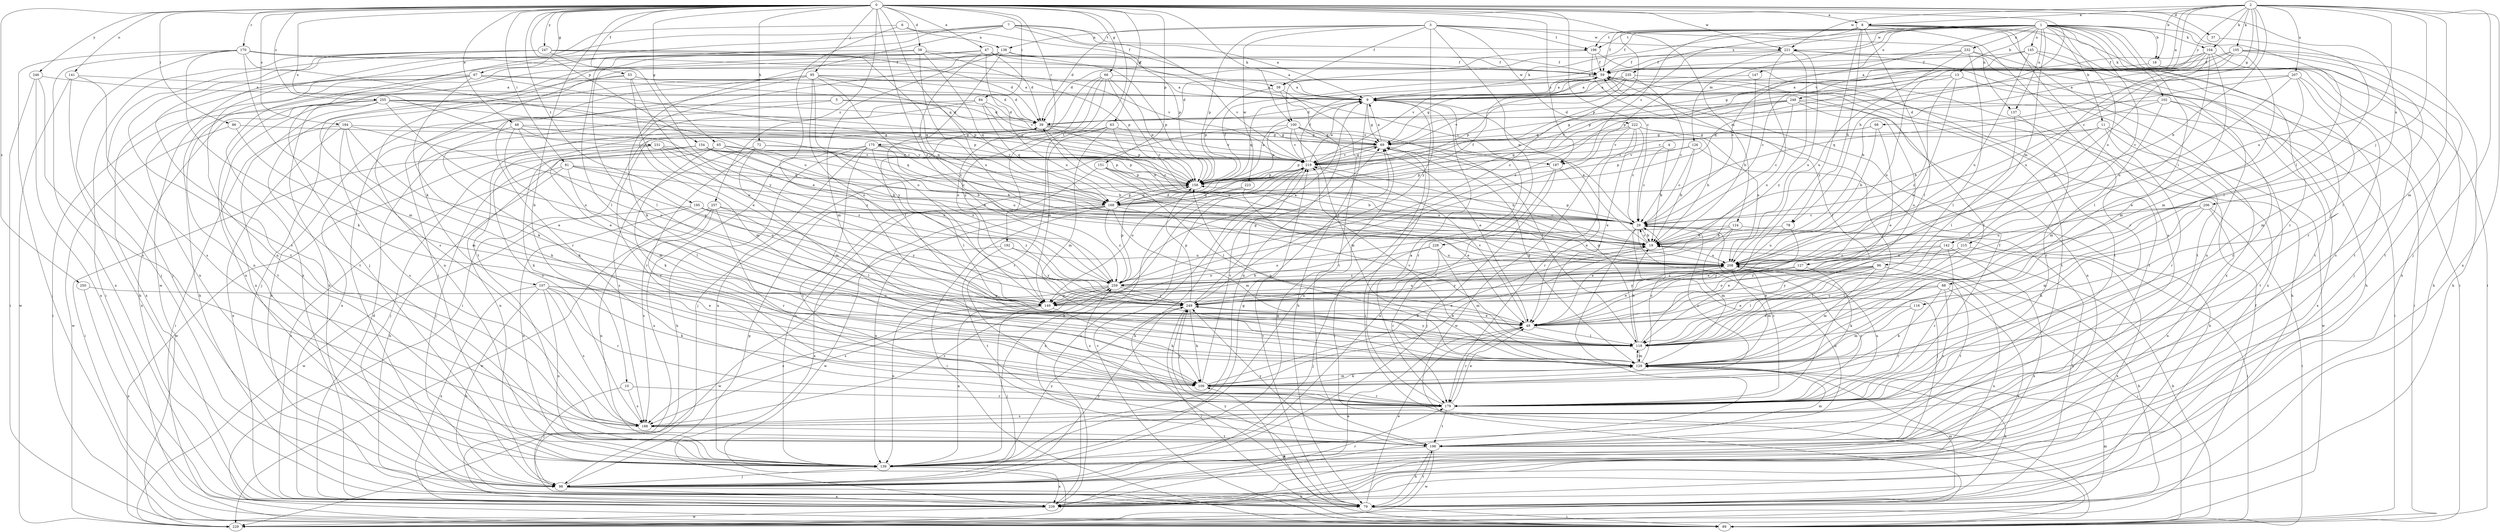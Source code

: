 strict digraph  {
0;
1;
2;
3;
4;
5;
6;
7;
8;
9;
10;
11;
13;
18;
19;
29;
37;
38;
39;
47;
48;
49;
53;
58;
59;
63;
65;
66;
67;
68;
69;
72;
78;
79;
81;
84;
86;
88;
89;
95;
96;
98;
100;
102;
104;
105;
107;
109;
116;
118;
124;
126;
127;
129;
137;
138;
139;
141;
142;
145;
147;
149;
151;
154;
158;
168;
170;
175;
179;
184;
187;
188;
192;
195;
196;
198;
206;
207;
208;
215;
219;
221;
222;
223;
228;
229;
231;
232;
235;
239;
246;
247;
248;
249;
250;
255;
257;
259;
0 -> 8  [label=a];
0 -> 10  [label=b];
0 -> 29  [label=c];
0 -> 37  [label=d];
0 -> 38  [label=d];
0 -> 47  [label=e];
0 -> 48  [label=e];
0 -> 53  [label=f];
0 -> 63  [label=g];
0 -> 65  [label=g];
0 -> 66  [label=g];
0 -> 67  [label=g];
0 -> 72  [label=h];
0 -> 78  [label=h];
0 -> 81  [label=i];
0 -> 84  [label=i];
0 -> 86  [label=i];
0 -> 95  [label=j];
0 -> 100  [label=k];
0 -> 116  [label=l];
0 -> 124  [label=m];
0 -> 141  [label=o];
0 -> 151  [label=p];
0 -> 154  [label=p];
0 -> 168  [label=q];
0 -> 170  [label=r];
0 -> 175  [label=r];
0 -> 184  [label=s];
0 -> 187  [label=s];
0 -> 192  [label=t];
0 -> 195  [label=t];
0 -> 206  [label=u];
0 -> 221  [label=w];
0 -> 231  [label=x];
0 -> 246  [label=y];
0 -> 247  [label=y];
0 -> 250  [label=z];
0 -> 255  [label=z];
0 -> 257  [label=z];
0 -> 259  [label=z];
1 -> 11  [label=b];
1 -> 13  [label=b];
1 -> 18  [label=b];
1 -> 29  [label=c];
1 -> 58  [label=f];
1 -> 88  [label=i];
1 -> 89  [label=i];
1 -> 100  [label=k];
1 -> 102  [label=k];
1 -> 104  [label=k];
1 -> 126  [label=m];
1 -> 127  [label=m];
1 -> 129  [label=m];
1 -> 137  [label=n];
1 -> 142  [label=o];
1 -> 145  [label=o];
1 -> 147  [label=o];
1 -> 158  [label=p];
1 -> 179  [label=r];
1 -> 196  [label=t];
1 -> 215  [label=v];
1 -> 221  [label=w];
1 -> 232  [label=x];
1 -> 235  [label=x];
1 -> 239  [label=x];
2 -> 8  [label=a];
2 -> 9  [label=a];
2 -> 18  [label=b];
2 -> 19  [label=b];
2 -> 29  [label=c];
2 -> 68  [label=g];
2 -> 96  [label=j];
2 -> 98  [label=j];
2 -> 104  [label=k];
2 -> 105  [label=k];
2 -> 129  [label=m];
2 -> 207  [label=u];
2 -> 208  [label=u];
2 -> 219  [label=v];
2 -> 221  [label=w];
2 -> 239  [label=x];
2 -> 248  [label=y];
3 -> 39  [label=d];
3 -> 58  [label=f];
3 -> 137  [label=n];
3 -> 138  [label=n];
3 -> 158  [label=p];
3 -> 196  [label=t];
3 -> 221  [label=w];
3 -> 222  [label=w];
3 -> 223  [label=w];
3 -> 228  [label=w];
3 -> 249  [label=y];
4 -> 19  [label=b];
4 -> 29  [label=c];
4 -> 187  [label=s];
5 -> 39  [label=d];
5 -> 98  [label=j];
5 -> 107  [label=k];
5 -> 187  [label=s];
6 -> 49  [label=e];
6 -> 58  [label=f];
6 -> 138  [label=n];
6 -> 139  [label=n];
7 -> 9  [label=a];
7 -> 29  [label=c];
7 -> 98  [label=j];
7 -> 109  [label=k];
7 -> 158  [label=p];
7 -> 196  [label=t];
7 -> 229  [label=w];
7 -> 239  [label=x];
8 -> 59  [label=f];
8 -> 78  [label=h];
8 -> 89  [label=i];
8 -> 118  [label=l];
8 -> 139  [label=n];
8 -> 179  [label=r];
8 -> 187  [label=s];
8 -> 188  [label=s];
8 -> 196  [label=t];
8 -> 239  [label=x];
8 -> 249  [label=y];
8 -> 259  [label=z];
9 -> 39  [label=d];
9 -> 69  [label=g];
9 -> 79  [label=h];
9 -> 89  [label=i];
9 -> 179  [label=r];
10 -> 98  [label=j];
10 -> 179  [label=r];
10 -> 188  [label=s];
11 -> 69  [label=g];
11 -> 118  [label=l];
11 -> 179  [label=r];
11 -> 198  [label=t];
11 -> 219  [label=v];
11 -> 229  [label=w];
13 -> 9  [label=a];
13 -> 89  [label=i];
13 -> 149  [label=o];
13 -> 208  [label=u];
13 -> 259  [label=z];
18 -> 9  [label=a];
18 -> 79  [label=h];
19 -> 9  [label=a];
19 -> 29  [label=c];
19 -> 109  [label=k];
19 -> 208  [label=u];
29 -> 19  [label=b];
29 -> 89  [label=i];
29 -> 98  [label=j];
29 -> 139  [label=n];
29 -> 158  [label=p];
29 -> 239  [label=x];
37 -> 118  [label=l];
38 -> 59  [label=f];
38 -> 118  [label=l];
38 -> 139  [label=n];
38 -> 158  [label=p];
38 -> 168  [label=q];
38 -> 208  [label=u];
39 -> 69  [label=g];
39 -> 158  [label=p];
39 -> 179  [label=r];
39 -> 188  [label=s];
39 -> 208  [label=u];
39 -> 219  [label=v];
47 -> 9  [label=a];
47 -> 39  [label=d];
47 -> 59  [label=f];
47 -> 79  [label=h];
47 -> 118  [label=l];
47 -> 188  [label=s];
47 -> 208  [label=u];
47 -> 219  [label=v];
47 -> 259  [label=z];
48 -> 49  [label=e];
48 -> 69  [label=g];
48 -> 109  [label=k];
48 -> 149  [label=o];
48 -> 168  [label=q];
48 -> 259  [label=z];
49 -> 118  [label=l];
49 -> 179  [label=r];
49 -> 219  [label=v];
53 -> 9  [label=a];
53 -> 39  [label=d];
53 -> 49  [label=e];
53 -> 139  [label=n];
53 -> 149  [label=o];
53 -> 198  [label=t];
58 -> 139  [label=n];
58 -> 158  [label=p];
58 -> 198  [label=t];
59 -> 9  [label=a];
59 -> 39  [label=d];
59 -> 139  [label=n];
59 -> 168  [label=q];
59 -> 198  [label=t];
63 -> 29  [label=c];
63 -> 69  [label=g];
63 -> 129  [label=m];
63 -> 149  [label=o];
63 -> 179  [label=r];
65 -> 19  [label=b];
65 -> 98  [label=j];
65 -> 109  [label=k];
65 -> 139  [label=n];
65 -> 158  [label=p];
65 -> 219  [label=v];
65 -> 259  [label=z];
66 -> 9  [label=a];
66 -> 29  [label=c];
66 -> 89  [label=i];
66 -> 118  [label=l];
66 -> 149  [label=o];
66 -> 158  [label=p];
66 -> 249  [label=y];
67 -> 9  [label=a];
67 -> 79  [label=h];
67 -> 109  [label=k];
67 -> 139  [label=n];
67 -> 158  [label=p];
67 -> 219  [label=v];
67 -> 239  [label=x];
68 -> 19  [label=b];
68 -> 49  [label=e];
68 -> 69  [label=g];
68 -> 219  [label=v];
69 -> 9  [label=a];
69 -> 89  [label=i];
69 -> 158  [label=p];
69 -> 219  [label=v];
72 -> 129  [label=m];
72 -> 158  [label=p];
72 -> 179  [label=r];
72 -> 188  [label=s];
72 -> 219  [label=v];
78 -> 19  [label=b];
78 -> 49  [label=e];
78 -> 208  [label=u];
79 -> 49  [label=e];
79 -> 89  [label=i];
79 -> 129  [label=m];
79 -> 198  [label=t];
79 -> 219  [label=v];
79 -> 249  [label=y];
81 -> 19  [label=b];
81 -> 79  [label=h];
81 -> 118  [label=l];
81 -> 149  [label=o];
81 -> 158  [label=p];
81 -> 239  [label=x];
84 -> 19  [label=b];
84 -> 39  [label=d];
84 -> 129  [label=m];
84 -> 168  [label=q];
84 -> 239  [label=x];
86 -> 69  [label=g];
86 -> 129  [label=m];
86 -> 229  [label=w];
88 -> 49  [label=e];
88 -> 109  [label=k];
88 -> 188  [label=s];
88 -> 239  [label=x];
88 -> 249  [label=y];
89 -> 19  [label=b];
89 -> 109  [label=k];
89 -> 219  [label=v];
95 -> 9  [label=a];
95 -> 29  [label=c];
95 -> 39  [label=d];
95 -> 79  [label=h];
95 -> 98  [label=j];
95 -> 149  [label=o];
95 -> 158  [label=p];
95 -> 179  [label=r];
95 -> 249  [label=y];
96 -> 49  [label=e];
96 -> 118  [label=l];
96 -> 129  [label=m];
96 -> 149  [label=o];
96 -> 198  [label=t];
96 -> 249  [label=y];
96 -> 259  [label=z];
98 -> 69  [label=g];
98 -> 79  [label=h];
98 -> 158  [label=p];
98 -> 179  [label=r];
98 -> 239  [label=x];
98 -> 249  [label=y];
100 -> 49  [label=e];
100 -> 69  [label=g];
100 -> 98  [label=j];
100 -> 118  [label=l];
100 -> 129  [label=m];
100 -> 158  [label=p];
100 -> 219  [label=v];
102 -> 19  [label=b];
102 -> 39  [label=d];
102 -> 129  [label=m];
102 -> 179  [label=r];
102 -> 239  [label=x];
104 -> 59  [label=f];
104 -> 69  [label=g];
104 -> 98  [label=j];
104 -> 118  [label=l];
104 -> 129  [label=m];
104 -> 158  [label=p];
104 -> 208  [label=u];
104 -> 259  [label=z];
105 -> 19  [label=b];
105 -> 59  [label=f];
105 -> 79  [label=h];
105 -> 118  [label=l];
105 -> 158  [label=p];
105 -> 168  [label=q];
105 -> 198  [label=t];
107 -> 49  [label=e];
107 -> 79  [label=h];
107 -> 109  [label=k];
107 -> 139  [label=n];
107 -> 149  [label=o];
107 -> 179  [label=r];
107 -> 188  [label=s];
107 -> 239  [label=x];
109 -> 19  [label=b];
109 -> 29  [label=c];
109 -> 129  [label=m];
109 -> 179  [label=r];
109 -> 219  [label=v];
116 -> 49  [label=e];
116 -> 129  [label=m];
116 -> 179  [label=r];
118 -> 19  [label=b];
118 -> 59  [label=f];
118 -> 69  [label=g];
118 -> 129  [label=m];
118 -> 249  [label=y];
124 -> 19  [label=b];
124 -> 49  [label=e];
124 -> 79  [label=h];
124 -> 129  [label=m];
124 -> 149  [label=o];
126 -> 19  [label=b];
126 -> 29  [label=c];
126 -> 79  [label=h];
126 -> 158  [label=p];
126 -> 219  [label=v];
127 -> 109  [label=k];
127 -> 249  [label=y];
127 -> 259  [label=z];
129 -> 29  [label=c];
129 -> 69  [label=g];
129 -> 79  [label=h];
129 -> 109  [label=k];
129 -> 118  [label=l];
129 -> 158  [label=p];
129 -> 219  [label=v];
137 -> 118  [label=l];
137 -> 179  [label=r];
138 -> 59  [label=f];
138 -> 98  [label=j];
138 -> 129  [label=m];
138 -> 139  [label=n];
138 -> 149  [label=o];
138 -> 158  [label=p];
138 -> 198  [label=t];
139 -> 69  [label=g];
139 -> 98  [label=j];
139 -> 239  [label=x];
139 -> 249  [label=y];
141 -> 9  [label=a];
141 -> 79  [label=h];
141 -> 188  [label=s];
141 -> 229  [label=w];
142 -> 118  [label=l];
142 -> 179  [label=r];
142 -> 208  [label=u];
142 -> 239  [label=x];
142 -> 249  [label=y];
145 -> 29  [label=c];
145 -> 59  [label=f];
145 -> 179  [label=r];
145 -> 198  [label=t];
145 -> 208  [label=u];
147 -> 9  [label=a];
147 -> 19  [label=b];
149 -> 19  [label=b];
149 -> 98  [label=j];
149 -> 109  [label=k];
149 -> 139  [label=n];
149 -> 188  [label=s];
149 -> 208  [label=u];
151 -> 19  [label=b];
151 -> 118  [label=l];
151 -> 139  [label=n];
151 -> 158  [label=p];
151 -> 208  [label=u];
154 -> 19  [label=b];
154 -> 29  [label=c];
154 -> 98  [label=j];
154 -> 129  [label=m];
154 -> 219  [label=v];
154 -> 229  [label=w];
154 -> 259  [label=z];
158 -> 9  [label=a];
158 -> 59  [label=f];
158 -> 168  [label=q];
168 -> 29  [label=c];
168 -> 59  [label=f];
168 -> 89  [label=i];
168 -> 118  [label=l];
168 -> 129  [label=m];
168 -> 139  [label=n];
168 -> 158  [label=p];
168 -> 229  [label=w];
168 -> 239  [label=x];
168 -> 259  [label=z];
170 -> 59  [label=f];
170 -> 89  [label=i];
170 -> 98  [label=j];
170 -> 109  [label=k];
170 -> 129  [label=m];
170 -> 208  [label=u];
170 -> 219  [label=v];
170 -> 239  [label=x];
175 -> 19  [label=b];
175 -> 79  [label=h];
175 -> 118  [label=l];
175 -> 139  [label=n];
175 -> 198  [label=t];
175 -> 208  [label=u];
175 -> 219  [label=v];
175 -> 239  [label=x];
179 -> 9  [label=a];
179 -> 29  [label=c];
179 -> 49  [label=e];
179 -> 59  [label=f];
179 -> 188  [label=s];
179 -> 198  [label=t];
179 -> 208  [label=u];
179 -> 249  [label=y];
179 -> 259  [label=z];
184 -> 49  [label=e];
184 -> 69  [label=g];
184 -> 89  [label=i];
184 -> 109  [label=k];
184 -> 188  [label=s];
184 -> 239  [label=x];
184 -> 249  [label=y];
187 -> 49  [label=e];
187 -> 98  [label=j];
187 -> 139  [label=n];
187 -> 158  [label=p];
188 -> 198  [label=t];
188 -> 259  [label=z];
192 -> 198  [label=t];
192 -> 208  [label=u];
192 -> 229  [label=w];
192 -> 249  [label=y];
195 -> 29  [label=c];
195 -> 139  [label=n];
195 -> 229  [label=w];
195 -> 249  [label=y];
195 -> 259  [label=z];
196 -> 39  [label=d];
196 -> 59  [label=f];
196 -> 179  [label=r];
196 -> 198  [label=t];
198 -> 59  [label=f];
198 -> 79  [label=h];
198 -> 129  [label=m];
198 -> 139  [label=n];
198 -> 229  [label=w];
198 -> 249  [label=y];
206 -> 29  [label=c];
206 -> 89  [label=i];
206 -> 109  [label=k];
206 -> 129  [label=m];
206 -> 139  [label=n];
206 -> 208  [label=u];
207 -> 9  [label=a];
207 -> 49  [label=e];
207 -> 129  [label=m];
207 -> 168  [label=q];
207 -> 188  [label=s];
207 -> 208  [label=u];
208 -> 39  [label=d];
208 -> 49  [label=e];
208 -> 89  [label=i];
208 -> 129  [label=m];
208 -> 179  [label=r];
208 -> 239  [label=x];
208 -> 249  [label=y];
208 -> 259  [label=z];
215 -> 49  [label=e];
215 -> 118  [label=l];
215 -> 208  [label=u];
215 -> 239  [label=x];
219 -> 9  [label=a];
219 -> 19  [label=b];
219 -> 59  [label=f];
219 -> 69  [label=g];
219 -> 79  [label=h];
219 -> 139  [label=n];
219 -> 149  [label=o];
219 -> 158  [label=p];
221 -> 9  [label=a];
221 -> 59  [label=f];
221 -> 149  [label=o];
221 -> 198  [label=t];
221 -> 208  [label=u];
221 -> 239  [label=x];
221 -> 249  [label=y];
221 -> 259  [label=z];
222 -> 19  [label=b];
222 -> 29  [label=c];
222 -> 49  [label=e];
222 -> 69  [label=g];
222 -> 139  [label=n];
222 -> 179  [label=r];
222 -> 208  [label=u];
222 -> 229  [label=w];
223 -> 49  [label=e];
223 -> 168  [label=q];
223 -> 239  [label=x];
228 -> 98  [label=j];
228 -> 129  [label=m];
228 -> 149  [label=o];
228 -> 179  [label=r];
228 -> 208  [label=u];
229 -> 19  [label=b];
229 -> 59  [label=f];
229 -> 129  [label=m];
231 -> 19  [label=b];
231 -> 89  [label=i];
231 -> 109  [label=k];
231 -> 168  [label=q];
231 -> 219  [label=v];
231 -> 259  [label=z];
232 -> 59  [label=f];
232 -> 79  [label=h];
232 -> 118  [label=l];
232 -> 198  [label=t];
232 -> 208  [label=u];
232 -> 219  [label=v];
235 -> 9  [label=a];
235 -> 29  [label=c];
235 -> 69  [label=g];
235 -> 79  [label=h];
235 -> 158  [label=p];
235 -> 219  [label=v];
239 -> 39  [label=d];
239 -> 49  [label=e];
239 -> 219  [label=v];
239 -> 229  [label=w];
246 -> 9  [label=a];
246 -> 89  [label=i];
246 -> 188  [label=s];
246 -> 239  [label=x];
247 -> 39  [label=d];
247 -> 59  [label=f];
247 -> 89  [label=i];
247 -> 98  [label=j];
247 -> 168  [label=q];
247 -> 188  [label=s];
247 -> 198  [label=t];
247 -> 249  [label=y];
248 -> 29  [label=c];
248 -> 39  [label=d];
248 -> 69  [label=g];
248 -> 89  [label=i];
248 -> 118  [label=l];
248 -> 149  [label=o];
248 -> 168  [label=q];
248 -> 219  [label=v];
249 -> 49  [label=e];
249 -> 69  [label=g];
249 -> 89  [label=i];
249 -> 109  [label=k];
249 -> 158  [label=p];
250 -> 239  [label=x];
250 -> 249  [label=y];
255 -> 39  [label=d];
255 -> 89  [label=i];
255 -> 139  [label=n];
255 -> 149  [label=o];
255 -> 158  [label=p];
255 -> 168  [label=q];
255 -> 198  [label=t];
255 -> 219  [label=v];
255 -> 239  [label=x];
257 -> 29  [label=c];
257 -> 118  [label=l];
257 -> 139  [label=n];
257 -> 179  [label=r];
257 -> 188  [label=s];
257 -> 229  [label=w];
259 -> 9  [label=a];
259 -> 49  [label=e];
259 -> 139  [label=n];
259 -> 149  [label=o];
259 -> 158  [label=p];
259 -> 188  [label=s];
259 -> 249  [label=y];
}
